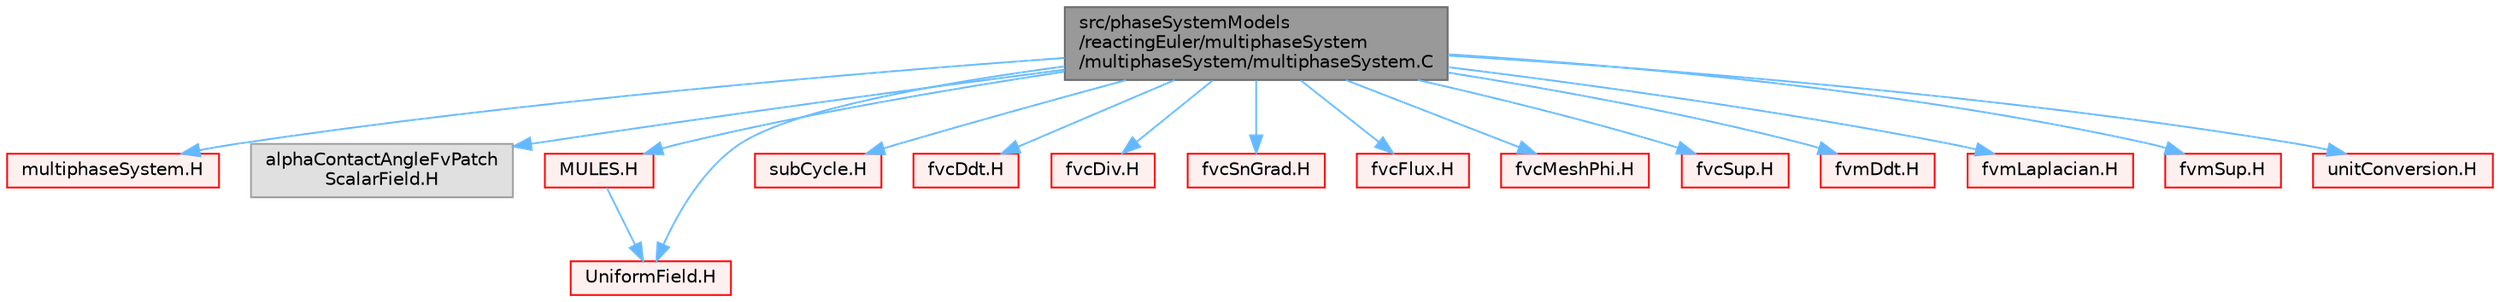 digraph "src/phaseSystemModels/reactingEuler/multiphaseSystem/multiphaseSystem/multiphaseSystem.C"
{
 // LATEX_PDF_SIZE
  bgcolor="transparent";
  edge [fontname=Helvetica,fontsize=10,labelfontname=Helvetica,labelfontsize=10];
  node [fontname=Helvetica,fontsize=10,shape=box,height=0.2,width=0.4];
  Node1 [id="Node000001",label="src/phaseSystemModels\l/reactingEuler/multiphaseSystem\l/multiphaseSystem/multiphaseSystem.C",height=0.2,width=0.4,color="gray40", fillcolor="grey60", style="filled", fontcolor="black",tooltip=" "];
  Node1 -> Node2 [id="edge1_Node000001_Node000002",color="steelblue1",style="solid",tooltip=" "];
  Node2 [id="Node000002",label="multiphaseSystem.H",height=0.2,width=0.4,color="red", fillcolor="#FFF0F0", style="filled",URL="$reactingEuler_2multiphaseSystem_2multiphaseSystem_2multiphaseSystem_8H.html",tooltip=" "];
  Node1 -> Node414 [id="edge2_Node000001_Node000414",color="steelblue1",style="solid",tooltip=" "];
  Node414 [id="Node000414",label="alphaContactAngleFvPatch\lScalarField.H",height=0.2,width=0.4,color="grey60", fillcolor="#E0E0E0", style="filled",tooltip=" "];
  Node1 -> Node415 [id="edge3_Node000001_Node000415",color="steelblue1",style="solid",tooltip=" "];
  Node415 [id="Node000415",label="MULES.H",height=0.2,width=0.4,color="red", fillcolor="#FFF0F0", style="filled",URL="$MULES_8H.html",tooltip="MULES: Multidimensional universal limiter for explicit solution."];
  Node415 -> Node418 [id="edge4_Node000415_Node000418",color="steelblue1",style="solid",tooltip=" "];
  Node418 [id="Node000418",label="UniformField.H",height=0.2,width=0.4,color="red", fillcolor="#FFF0F0", style="filled",URL="$UniformField_8H.html",tooltip=" "];
  Node1 -> Node421 [id="edge5_Node000001_Node000421",color="steelblue1",style="solid",tooltip=" "];
  Node421 [id="Node000421",label="subCycle.H",height=0.2,width=0.4,color="red", fillcolor="#FFF0F0", style="filled",URL="$subCycle_8H.html",tooltip=" "];
  Node1 -> Node418 [id="edge6_Node000001_Node000418",color="steelblue1",style="solid",tooltip=" "];
  Node1 -> Node449 [id="edge7_Node000001_Node000449",color="steelblue1",style="solid",tooltip=" "];
  Node449 [id="Node000449",label="fvcDdt.H",height=0.2,width=0.4,color="red", fillcolor="#FFF0F0", style="filled",URL="$fvcDdt_8H.html",tooltip="Calculate the first temporal derivative."];
  Node1 -> Node453 [id="edge8_Node000001_Node000453",color="steelblue1",style="solid",tooltip=" "];
  Node453 [id="Node000453",label="fvcDiv.H",height=0.2,width=0.4,color="red", fillcolor="#FFF0F0", style="filled",URL="$fvcDiv_8H.html",tooltip="Calculate the divergence of the given field."];
  Node1 -> Node454 [id="edge9_Node000001_Node000454",color="steelblue1",style="solid",tooltip=" "];
  Node454 [id="Node000454",label="fvcSnGrad.H",height=0.2,width=0.4,color="red", fillcolor="#FFF0F0", style="filled",URL="$fvcSnGrad_8H.html",tooltip="Calculate the snGrad of the given volField."];
  Node1 -> Node455 [id="edge10_Node000001_Node000455",color="steelblue1",style="solid",tooltip=" "];
  Node455 [id="Node000455",label="fvcFlux.H",height=0.2,width=0.4,color="red", fillcolor="#FFF0F0", style="filled",URL="$fvcFlux_8H.html",tooltip="Calculate the face-flux of the given field."];
  Node1 -> Node456 [id="edge11_Node000001_Node000456",color="steelblue1",style="solid",tooltip=" "];
  Node456 [id="Node000456",label="fvcMeshPhi.H",height=0.2,width=0.4,color="red", fillcolor="#FFF0F0", style="filled",URL="$fvcMeshPhi_8H.html",tooltip="Calculate the mesh motion flux and convert fluxes from absolute to relative and back."];
  Node1 -> Node457 [id="edge12_Node000001_Node000457",color="steelblue1",style="solid",tooltip=" "];
  Node457 [id="Node000457",label="fvcSup.H",height=0.2,width=0.4,color="red", fillcolor="#FFF0F0", style="filled",URL="$fvcSup_8H.html",tooltip="Calculate the field for explicit evaluation of implicit and explicit sources."];
  Node1 -> Node458 [id="edge13_Node000001_Node000458",color="steelblue1",style="solid",tooltip=" "];
  Node458 [id="Node000458",label="fvmDdt.H",height=0.2,width=0.4,color="red", fillcolor="#FFF0F0", style="filled",URL="$fvmDdt_8H.html",tooltip="Calculate the matrix for the first temporal derivative."];
  Node1 -> Node465 [id="edge14_Node000001_Node000465",color="steelblue1",style="solid",tooltip=" "];
  Node465 [id="Node000465",label="fvmLaplacian.H",height=0.2,width=0.4,color="red", fillcolor="#FFF0F0", style="filled",URL="$fvmLaplacian_8H.html",tooltip="Calculate the matrix for the laplacian of the field."];
  Node1 -> Node466 [id="edge15_Node000001_Node000466",color="steelblue1",style="solid",tooltip=" "];
  Node466 [id="Node000466",label="fvmSup.H",height=0.2,width=0.4,color="red", fillcolor="#FFF0F0", style="filled",URL="$fvmSup_8H.html",tooltip="Calculate the finiteVolume matrix for implicit and explicit sources."];
  Node1 -> Node467 [id="edge16_Node000001_Node000467",color="steelblue1",style="solid",tooltip=" "];
  Node467 [id="Node000467",label="unitConversion.H",height=0.2,width=0.4,color="red", fillcolor="#FFF0F0", style="filled",URL="$unitConversion_8H.html",tooltip="Unit conversion functions."];
}
